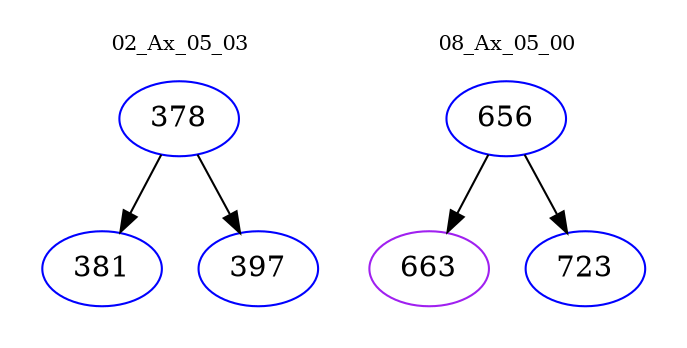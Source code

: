 digraph{
subgraph cluster_0 {
color = white
label = "02_Ax_05_03";
fontsize=10;
T0_378 [label="378", color="blue"]
T0_378 -> T0_381 [color="black"]
T0_381 [label="381", color="blue"]
T0_378 -> T0_397 [color="black"]
T0_397 [label="397", color="blue"]
}
subgraph cluster_1 {
color = white
label = "08_Ax_05_00";
fontsize=10;
T1_656 [label="656", color="blue"]
T1_656 -> T1_663 [color="black"]
T1_663 [label="663", color="purple"]
T1_656 -> T1_723 [color="black"]
T1_723 [label="723", color="blue"]
}
}
